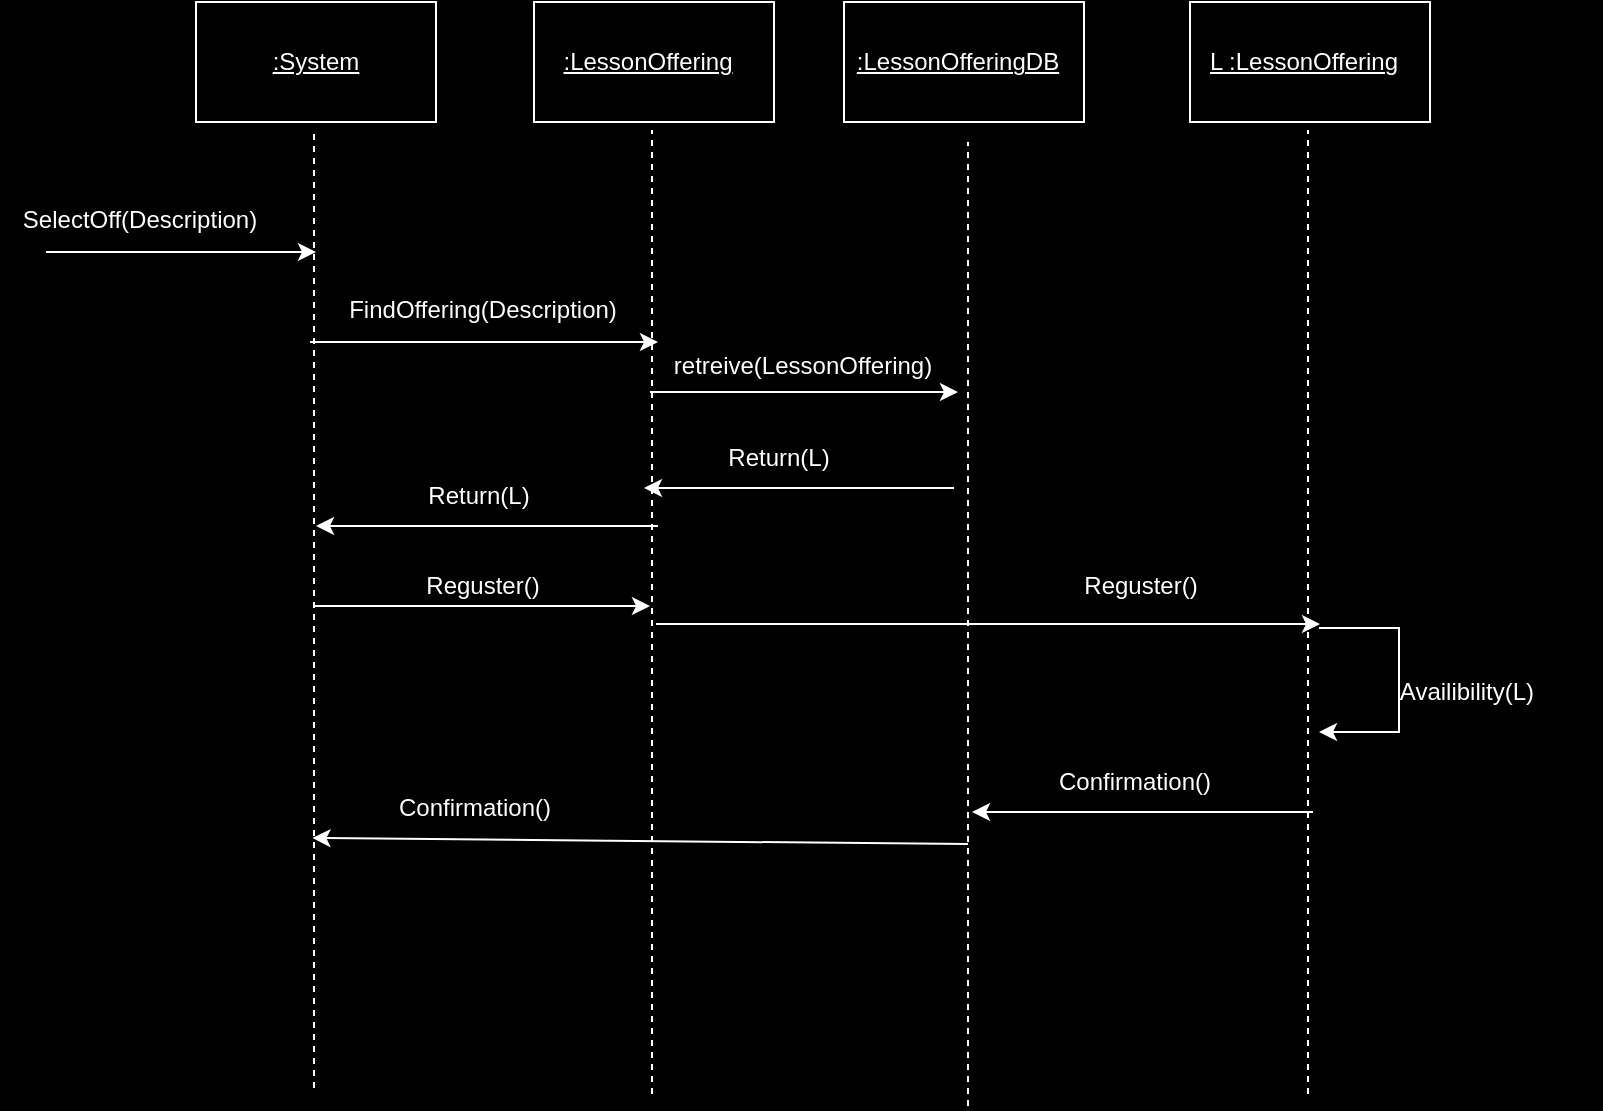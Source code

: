 <mxfile version="24.8.3">
  <diagram name="Page-1" id="ZxgHQyQEhk4TSwuvWIoU">
    <mxGraphModel dx="1426" dy="791" grid="0" gridSize="10" guides="1" tooltips="1" connect="1" arrows="1" fold="1" page="0" pageScale="1" pageWidth="850" pageHeight="1100" background="#000000" math="0" shadow="0">
      <root>
        <mxCell id="0" />
        <mxCell id="1" parent="0" />
        <mxCell id="LtH9inrNx9ZSC6zaKUov-1" value="" style="endArrow=classic;html=1;rounded=0;strokeColor=#FFFFFF;" edge="1" parent="1">
          <mxGeometry width="50" height="50" relative="1" as="geometry">
            <mxPoint x="68" y="237" as="sourcePoint" />
            <mxPoint x="203" y="237" as="targetPoint" />
          </mxGeometry>
        </mxCell>
        <mxCell id="LtH9inrNx9ZSC6zaKUov-2" value="Con" style="text;html=1;align=center;verticalAlign=middle;whiteSpace=wrap;rounded=0;" vertex="1" parent="1">
          <mxGeometry x="103" y="206" width="60" height="30" as="geometry" />
        </mxCell>
        <mxCell id="LtH9inrNx9ZSC6zaKUov-3" value="" style="endArrow=none;dashed=1;html=1;rounded=0;strokeColor=#FFFFFF;" edge="1" parent="1">
          <mxGeometry width="50" height="50" relative="1" as="geometry">
            <mxPoint x="202" y="655" as="sourcePoint" />
            <mxPoint x="202" y="176" as="targetPoint" />
          </mxGeometry>
        </mxCell>
        <mxCell id="LtH9inrNx9ZSC6zaKUov-4" value="" style="rounded=0;whiteSpace=wrap;html=1;fillColor=#000000;strokeColor=#FFFFFF;" vertex="1" parent="1">
          <mxGeometry x="143" y="112" width="120" height="60" as="geometry" />
        </mxCell>
        <mxCell id="LtH9inrNx9ZSC6zaKUov-5" value="&lt;font color=&quot;#ffffff&quot;&gt;&lt;u&gt;:System&lt;/u&gt;&lt;/font&gt;" style="text;html=1;align=center;verticalAlign=middle;whiteSpace=wrap;rounded=0;" vertex="1" parent="1">
          <mxGeometry x="173" y="127" width="60" height="30" as="geometry" />
        </mxCell>
        <mxCell id="LtH9inrNx9ZSC6zaKUov-6" value="&lt;font color=&quot;#ffffff&quot;&gt;SelectOff(Description)&lt;/font&gt;" style="text;html=1;align=center;verticalAlign=middle;whiteSpace=wrap;rounded=0;" vertex="1" parent="1">
          <mxGeometry x="45" y="206" width="140" height="30" as="geometry" />
        </mxCell>
        <mxCell id="LtH9inrNx9ZSC6zaKUov-7" value="" style="endArrow=classic;html=1;rounded=0;strokeColor=#FFFFFF;" edge="1" parent="1">
          <mxGeometry width="50" height="50" relative="1" as="geometry">
            <mxPoint x="200" y="282" as="sourcePoint" />
            <mxPoint x="374" y="282" as="targetPoint" />
          </mxGeometry>
        </mxCell>
        <mxCell id="LtH9inrNx9ZSC6zaKUov-8" value="" style="endArrow=none;dashed=1;html=1;rounded=0;strokeColor=#FFFFFF;" edge="1" parent="1">
          <mxGeometry width="50" height="50" relative="1" as="geometry">
            <mxPoint x="371" y="658" as="sourcePoint" />
            <mxPoint x="371" y="176" as="targetPoint" />
          </mxGeometry>
        </mxCell>
        <mxCell id="LtH9inrNx9ZSC6zaKUov-9" value="" style="rounded=0;whiteSpace=wrap;html=1;fillColor=#000000;strokeColor=#FFFFFF;" vertex="1" parent="1">
          <mxGeometry x="312" y="112" width="120" height="60" as="geometry" />
        </mxCell>
        <mxCell id="LtH9inrNx9ZSC6zaKUov-10" value="&lt;font color=&quot;#ffffff&quot;&gt;&lt;u&gt;:LessonOffering&lt;/u&gt;&lt;/font&gt;" style="text;html=1;align=center;verticalAlign=middle;whiteSpace=wrap;rounded=0;" vertex="1" parent="1">
          <mxGeometry x="314" y="127" width="110" height="30" as="geometry" />
        </mxCell>
        <mxCell id="LtH9inrNx9ZSC6zaKUov-11" value="&lt;font color=&quot;#ffffff&quot;&gt;FindOffering(Description)&lt;/font&gt;" style="text;html=1;align=center;verticalAlign=middle;whiteSpace=wrap;rounded=0;" vertex="1" parent="1">
          <mxGeometry x="219" y="251" width="135" height="30" as="geometry" />
        </mxCell>
        <mxCell id="LtH9inrNx9ZSC6zaKUov-22" value="" style="endArrow=none;dashed=1;html=1;rounded=0;strokeColor=#FFFFFF;" edge="1" parent="1">
          <mxGeometry width="50" height="50" relative="1" as="geometry">
            <mxPoint x="529" y="664" as="sourcePoint" />
            <mxPoint x="529" y="182" as="targetPoint" />
          </mxGeometry>
        </mxCell>
        <mxCell id="LtH9inrNx9ZSC6zaKUov-23" value="" style="rounded=0;whiteSpace=wrap;html=1;fillColor=#000000;strokeColor=#FFFFFF;" vertex="1" parent="1">
          <mxGeometry x="467" y="112" width="120" height="60" as="geometry" />
        </mxCell>
        <mxCell id="LtH9inrNx9ZSC6zaKUov-24" value="&lt;font color=&quot;#ffffff&quot;&gt;&lt;u&gt;:LessonOfferingDB&lt;/u&gt;&lt;/font&gt;" style="text;html=1;align=center;verticalAlign=middle;whiteSpace=wrap;rounded=0;" vertex="1" parent="1">
          <mxGeometry x="469" y="127" width="110" height="30" as="geometry" />
        </mxCell>
        <mxCell id="LtH9inrNx9ZSC6zaKUov-26" value="" style="endArrow=classic;html=1;rounded=0;strokeColor=#FFFFFF;" edge="1" parent="1">
          <mxGeometry width="50" height="50" relative="1" as="geometry">
            <mxPoint x="370" y="307" as="sourcePoint" />
            <mxPoint x="524" y="307" as="targetPoint" />
          </mxGeometry>
        </mxCell>
        <mxCell id="LtH9inrNx9ZSC6zaKUov-28" value="&lt;font color=&quot;#ffffff&quot;&gt;retreive(LessonOffering)&lt;/font&gt;" style="text;html=1;align=center;verticalAlign=middle;whiteSpace=wrap;rounded=0;" vertex="1" parent="1">
          <mxGeometry x="379" y="279" width="135" height="30" as="geometry" />
        </mxCell>
        <mxCell id="LtH9inrNx9ZSC6zaKUov-29" value="" style="endArrow=classic;html=1;rounded=0;strokeColor=#FFFFFF;entryX=0;entryY=1;entryDx=0;entryDy=0;" edge="1" parent="1" target="LtH9inrNx9ZSC6zaKUov-31">
          <mxGeometry width="50" height="50" relative="1" as="geometry">
            <mxPoint x="522" y="355" as="sourcePoint" />
            <mxPoint x="204" y="369" as="targetPoint" />
          </mxGeometry>
        </mxCell>
        <mxCell id="LtH9inrNx9ZSC6zaKUov-31" value="&lt;font color=&quot;#ffffff&quot;&gt;Return(L)&lt;/font&gt;" style="text;html=1;align=center;verticalAlign=middle;whiteSpace=wrap;rounded=0;" vertex="1" parent="1">
          <mxGeometry x="367" y="325" width="135" height="30" as="geometry" />
        </mxCell>
        <mxCell id="LtH9inrNx9ZSC6zaKUov-32" value="" style="endArrow=classic;html=1;rounded=0;strokeColor=#FFFFFF;" edge="1" parent="1">
          <mxGeometry width="50" height="50" relative="1" as="geometry">
            <mxPoint x="704.5" y="425" as="sourcePoint" />
            <mxPoint x="704.5" y="477" as="targetPoint" />
            <Array as="points">
              <mxPoint x="744.5" y="425" />
              <mxPoint x="744.5" y="477" />
            </Array>
          </mxGeometry>
        </mxCell>
        <mxCell id="LtH9inrNx9ZSC6zaKUov-33" value="&lt;font color=&quot;#ffffff&quot;&gt;Availibility(L)&lt;/font&gt;" style="text;html=1;align=center;verticalAlign=middle;whiteSpace=wrap;rounded=0;" vertex="1" parent="1">
          <mxGeometry x="710.5" y="442" width="135" height="30" as="geometry" />
        </mxCell>
        <mxCell id="LtH9inrNx9ZSC6zaKUov-35" value="" style="endArrow=classic;html=1;rounded=0;strokeColor=#FFFFFF;" edge="1" parent="1">
          <mxGeometry width="50" height="50" relative="1" as="geometry">
            <mxPoint x="701.5" y="517" as="sourcePoint" />
            <mxPoint x="531" y="517" as="targetPoint" />
          </mxGeometry>
        </mxCell>
        <mxCell id="LtH9inrNx9ZSC6zaKUov-36" value="&lt;font color=&quot;#ffffff&quot;&gt;Confirmation()&lt;/font&gt;" style="text;html=1;align=center;verticalAlign=middle;whiteSpace=wrap;rounded=0;" vertex="1" parent="1">
          <mxGeometry x="544.5" y="487" width="135" height="30" as="geometry" />
        </mxCell>
        <mxCell id="LtH9inrNx9ZSC6zaKUov-37" value="" style="endArrow=classic;html=1;rounded=0;strokeColor=#FFFFFF;" edge="1" parent="1">
          <mxGeometry width="50" height="50" relative="1" as="geometry">
            <mxPoint x="374" y="374" as="sourcePoint" />
            <mxPoint x="203" y="374" as="targetPoint" />
          </mxGeometry>
        </mxCell>
        <mxCell id="LtH9inrNx9ZSC6zaKUov-38" value="&lt;font color=&quot;#ffffff&quot;&gt;Return(L)&lt;/font&gt;" style="text;html=1;align=center;verticalAlign=middle;whiteSpace=wrap;rounded=0;" vertex="1" parent="1">
          <mxGeometry x="217" y="344" width="135" height="30" as="geometry" />
        </mxCell>
        <mxCell id="LtH9inrNx9ZSC6zaKUov-39" value="" style="endArrow=classic;html=1;rounded=0;strokeColor=#FFFFFF;" edge="1" parent="1">
          <mxGeometry width="50" height="50" relative="1" as="geometry">
            <mxPoint x="373" y="423" as="sourcePoint" />
            <mxPoint x="705" y="423" as="targetPoint" />
          </mxGeometry>
        </mxCell>
        <mxCell id="LtH9inrNx9ZSC6zaKUov-40" value="&lt;font color=&quot;#ffffff&quot;&gt;Reguster()&lt;/font&gt;" style="text;html=1;align=center;verticalAlign=middle;whiteSpace=wrap;rounded=0;" vertex="1" parent="1">
          <mxGeometry x="548" y="389" width="135" height="30" as="geometry" />
        </mxCell>
        <mxCell id="LtH9inrNx9ZSC6zaKUov-41" value="" style="endArrow=none;dashed=1;html=1;rounded=0;strokeColor=#FFFFFF;" edge="1" parent="1">
          <mxGeometry width="50" height="50" relative="1" as="geometry">
            <mxPoint x="699" y="658" as="sourcePoint" />
            <mxPoint x="699" y="176" as="targetPoint" />
          </mxGeometry>
        </mxCell>
        <mxCell id="LtH9inrNx9ZSC6zaKUov-42" value="" style="rounded=0;whiteSpace=wrap;html=1;fillColor=#000000;strokeColor=#FFFFFF;" vertex="1" parent="1">
          <mxGeometry x="640" y="112" width="120" height="60" as="geometry" />
        </mxCell>
        <mxCell id="LtH9inrNx9ZSC6zaKUov-43" value="&lt;font color=&quot;#ffffff&quot;&gt;&lt;u&gt;L :LessonOffering&lt;/u&gt;&lt;/font&gt;" style="text;html=1;align=center;verticalAlign=middle;whiteSpace=wrap;rounded=0;" vertex="1" parent="1">
          <mxGeometry x="642" y="127" width="110" height="30" as="geometry" />
        </mxCell>
        <mxCell id="LtH9inrNx9ZSC6zaKUov-44" value="" style="endArrow=classic;html=1;rounded=0;strokeColor=#FFFFFF;" edge="1" parent="1">
          <mxGeometry width="50" height="50" relative="1" as="geometry">
            <mxPoint x="202.5" y="414" as="sourcePoint" />
            <mxPoint x="370" y="414" as="targetPoint" />
          </mxGeometry>
        </mxCell>
        <mxCell id="LtH9inrNx9ZSC6zaKUov-46" value="&lt;font color=&quot;#ffffff&quot;&gt;Reguster()&lt;/font&gt;" style="text;html=1;align=center;verticalAlign=middle;whiteSpace=wrap;rounded=0;" vertex="1" parent="1">
          <mxGeometry x="219" y="389" width="135" height="30" as="geometry" />
        </mxCell>
        <mxCell id="LtH9inrNx9ZSC6zaKUov-47" value="" style="endArrow=classic;html=1;rounded=0;strokeColor=#FFFFFF;" edge="1" parent="1">
          <mxGeometry width="50" height="50" relative="1" as="geometry">
            <mxPoint x="529" y="533" as="sourcePoint" />
            <mxPoint x="201.25" y="530" as="targetPoint" />
          </mxGeometry>
        </mxCell>
        <mxCell id="LtH9inrNx9ZSC6zaKUov-48" value="&lt;font color=&quot;#ffffff&quot;&gt;Confirmation()&lt;/font&gt;" style="text;html=1;align=center;verticalAlign=middle;whiteSpace=wrap;rounded=0;" vertex="1" parent="1">
          <mxGeometry x="214.75" y="500" width="135" height="30" as="geometry" />
        </mxCell>
      </root>
    </mxGraphModel>
  </diagram>
</mxfile>
